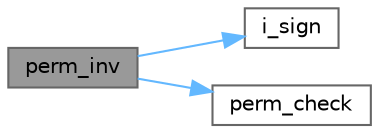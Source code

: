 digraph "perm_inv"
{
 // LATEX_PDF_SIZE
  bgcolor="transparent";
  edge [fontname=Helvetica,fontsize=10,labelfontname=Helvetica,labelfontsize=10];
  node [fontname=Helvetica,fontsize=10,shape=box,height=0.2,width=0.4];
  rankdir="LR";
  Node1 [id="Node000001",label="perm_inv",height=0.2,width=0.4,color="gray40", fillcolor="grey60", style="filled", fontcolor="black",tooltip=" "];
  Node1 -> Node2 [id="edge1_Node000001_Node000002",color="steelblue1",style="solid",tooltip=" "];
  Node2 [id="Node000002",label="i_sign",height=0.2,width=0.4,color="grey40", fillcolor="white", style="filled",URL="$geompack_8C.html#ab769214b36a08818d072059aa4f01933",tooltip=" "];
  Node1 -> Node3 [id="edge2_Node000001_Node000003",color="steelblue1",style="solid",tooltip=" "];
  Node3 [id="Node000003",label="perm_check",height=0.2,width=0.4,color="grey40", fillcolor="white", style="filled",URL="$geompack_8C.html#a84f26f4304564033c80fa1d109ba787b",tooltip=" "];
}
